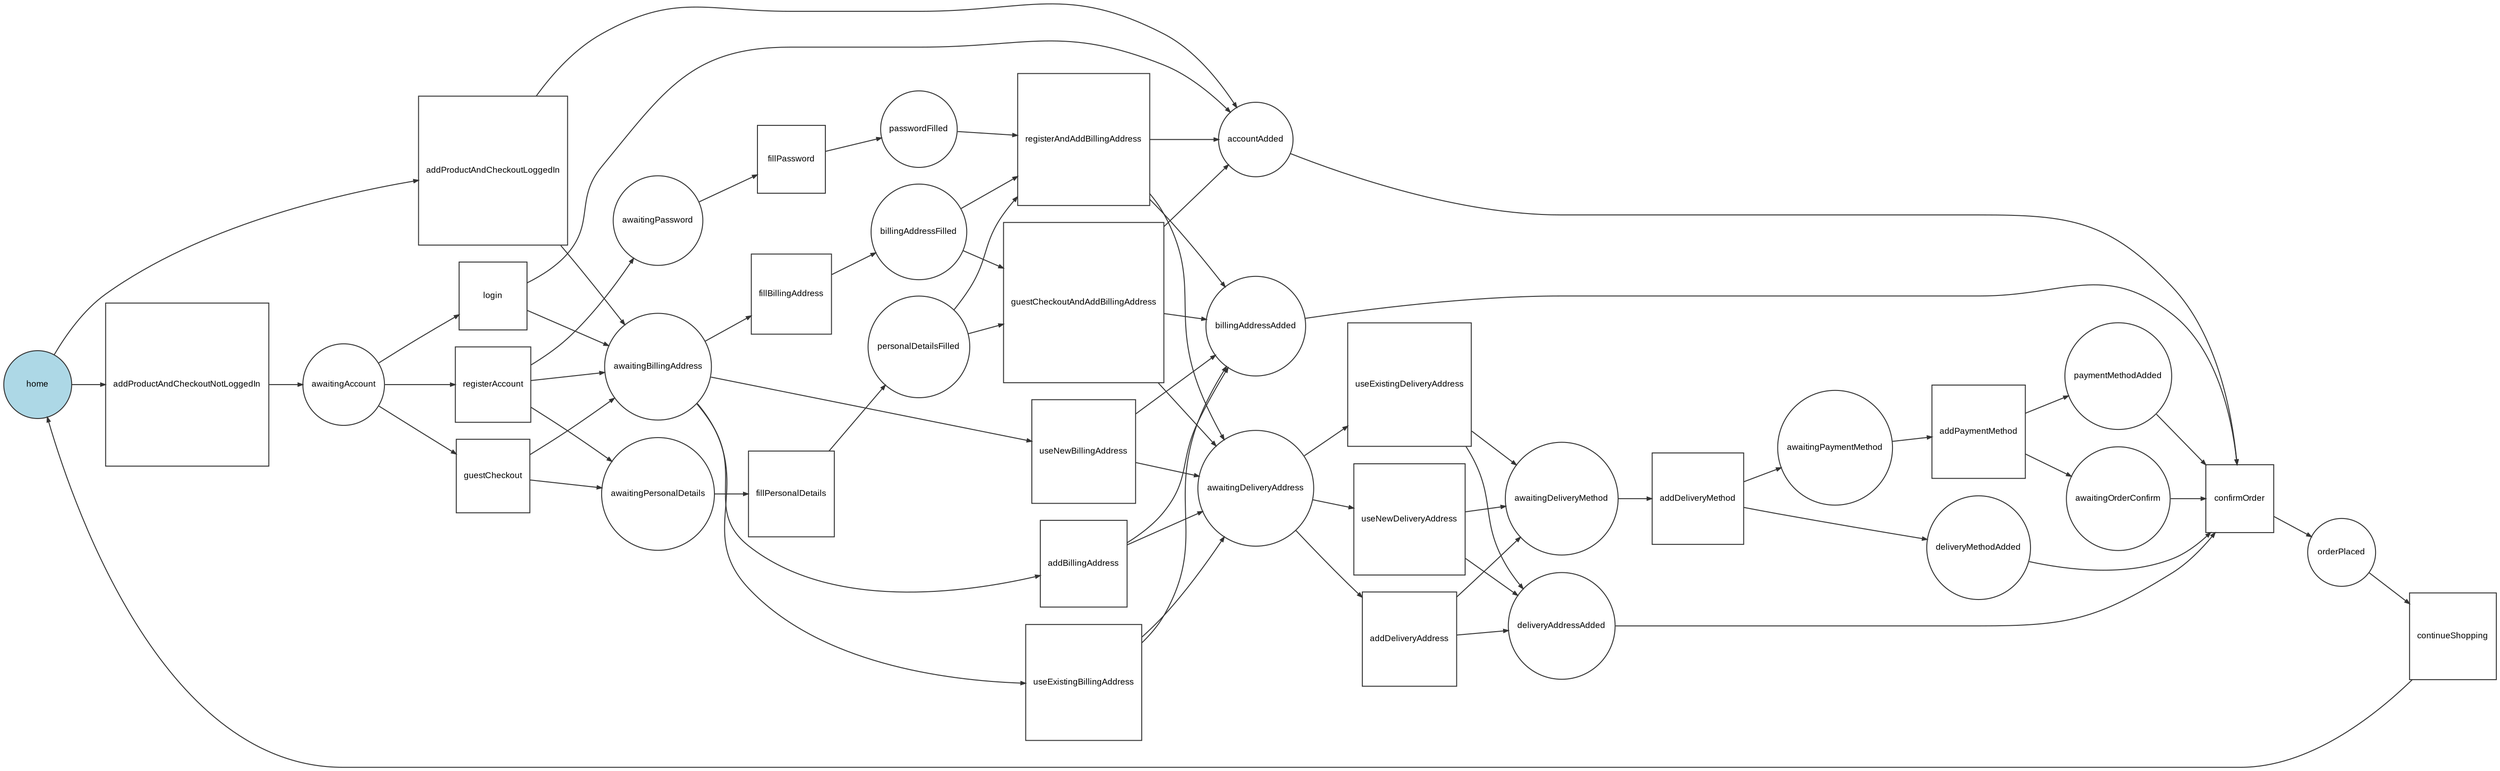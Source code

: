 digraph workflow {
  ratio="compress" rankdir="LR" label=""
  node [fontsize="9" fontname="Arial" color="#333333" fillcolor="lightblue" fixedsize="false" width="1"];
  edge [fontsize="9" fontname="Arial" color="#333333" arrowhead="normal" arrowsize="0.5"];

  place_e83249bd3ba79932e16fb1fb5100dafade9954c2 [label="home", shape=circle, style="filled"];
  place_be8df8efa2cb6b2300fe2f82d8d9b19d4d9f3006 [label="awaitingPersonalDetails", shape=circle];
  place_636a9cc7645cbe8e1dacce71000bb0db745a39e1 [label="awaitingPassword", shape=circle];
  place_b5da8f0027407937d7b9d6199a5d40d174c2661a [label="personalDetailsFilled", shape=circle];
  place_133afdf482fd18037e3a0e10ed8a6ab4f9161d40 [label="passwordFilled", shape=circle];
  place_bbcddce3edfbf6793be4e1761595ad9dd36cf0fb [label="billingAddressFilled", shape=circle];
  place_8df9aa6c1a8fbc2bf1fff5c5d67d147e334f94cf [label="awaitingAccount", shape=circle];
  place_e8718de4f73418b4e1c7ad5c42bec684a4a9caa9 [label="awaitingBillingAddress", shape=circle];
  place_95c4228878ef8ed807e02b7e17abad8cfa27a63b [label="awaitingDeliveryAddress", shape=circle];
  place_db2a0e8a240c19feca6bf300b83c712f43d74c07 [label="awaitingDeliveryMethod", shape=circle];
  place_866591cec37483a4a6ab3489cb867167720a8a29 [label="awaitingPaymentMethod", shape=circle];
  place_4e213a3d74384d58db66bd928b2ccd8538875562 [label="awaitingOrderConfirm", shape=circle];
  place_a2b5ee046fd493f24a42236ed96bf6391e7dd3bb [label="accountAdded", shape=circle];
  place_4b91121f15dd396c0ae165be0700915d1c031185 [label="billingAddressAdded", shape=circle];
  place_d28a622a32ba5df0dab0c01e924c0b2dc9456cd8 [label="deliveryAddressAdded", shape=circle];
  place_28aae0f120be48f4f0ba56d7a75699965ccaa214 [label="deliveryMethodAdded", shape=circle];
  place_098279e686d64d36fd9ddfd5d8eed3773751c874 [label="paymentMethodAdded", shape=circle];
  place_cbeec9c5b8f73f7335a9b9606865084b73d6db44 [label="orderPlaced", shape=circle];
  transition_2ac776141d84009da79b006b4dec8054691a5c5f [label="addProductAndCheckoutNotLoggedIn", shape=box, shape="box", regular="1"];
  transition_578a40e5a7bc3a0474371867ac2173acd5bf516c [label="addProductAndCheckoutLoggedIn", shape=box, shape="box", regular="1"];
  transition_2736fab291f04e69b62d490c3c09361f5b82461a [label="login", shape=box, shape="box", regular="1"];
  transition_1b8a31d24f7e7b4bb00f985657ef664c0fd484f7 [label="guestCheckout", shape=box, shape="box", regular="1"];
  transition_4a67e46d8a1b96a2f1ebfa90009ae18258516248 [label="registerAccount", shape=box, shape="box", regular="1"];
  transition_901c5f630db8b0e18779359c8d949e4395268689 [label="useExistingBillingAddress", shape=box, shape="box", regular="1"];
  transition_fe12c392e32e62dd39eccef4248a39e19252acdf [label="useNewBillingAddress", shape=box, shape="box", regular="1"];
  transition_6ca7bb9639941de4f3d43da60a79d965e688398c [label="fillPersonalDetails", shape=box, shape="box", regular="1"];
  transition_3564e2bbe48b061a3985d46ebf9bb36a0c94de0e [label="fillPassword", shape=box, shape="box", regular="1"];
  transition_88846e7311af81ea2b6eb30ced42e8e9a035674e [label="fillBillingAddress", shape=box, shape="box", regular="1"];
  transition_7545e2f010e1960eb9131ab34ff00f073860c179 [label="addBillingAddress", shape=box, shape="box", regular="1"];
  transition_b9afdfce139e25e36eeb6c8758d70a895bf0779a [label="registerAndAddBillingAddress", shape=box, shape="box", regular="1"];
  transition_410c1682a9f476d29d39068a6c532ff661a85b60 [label="guestCheckoutAndAddBillingAddress", shape=box, shape="box", regular="1"];
  transition_40f7b37f0743d75d1323955148aa023e7533d8af [label="useExistingDeliveryAddress", shape=box, shape="box", regular="1"];
  transition_40d8c3069664fee3e86bfcb2c57fcf2ef837a066 [label="useNewDeliveryAddress", shape=box, shape="box", regular="1"];
  transition_d0456ba3eec7c63caee5da332a123d063ab793f0 [label="addDeliveryAddress", shape=box, shape="box", regular="1"];
  transition_df57db0e976add4f8115fb49f751571ed8e60c9e [label="addDeliveryMethod", shape=box, shape="box", regular="1"];
  transition_752bfd756f267a2d9e4dbb70f2b8c487d606f886 [label="addPaymentMethod", shape=box, shape="box", regular="1"];
  transition_f158550b6472279811abb832e1fa84c33a264bd1 [label="confirmOrder", shape=box, shape="box", regular="1"];
  transition_f5f67f37bdb26da1aa426f3f570c10051eb8a1f6 [label="continueShopping", shape=box, shape="box", regular="1"];
  place_e83249bd3ba79932e16fb1fb5100dafade9954c2 -> transition_2ac776141d84009da79b006b4dec8054691a5c5f [style="solid"];
  transition_2ac776141d84009da79b006b4dec8054691a5c5f -> place_8df9aa6c1a8fbc2bf1fff5c5d67d147e334f94cf [style="solid"];
  place_e83249bd3ba79932e16fb1fb5100dafade9954c2 -> transition_578a40e5a7bc3a0474371867ac2173acd5bf516c [style="solid"];
  transition_578a40e5a7bc3a0474371867ac2173acd5bf516c -> place_a2b5ee046fd493f24a42236ed96bf6391e7dd3bb [style="solid"];
  transition_578a40e5a7bc3a0474371867ac2173acd5bf516c -> place_e8718de4f73418b4e1c7ad5c42bec684a4a9caa9 [style="solid"];
  place_8df9aa6c1a8fbc2bf1fff5c5d67d147e334f94cf -> transition_2736fab291f04e69b62d490c3c09361f5b82461a [style="solid"];
  transition_2736fab291f04e69b62d490c3c09361f5b82461a -> place_a2b5ee046fd493f24a42236ed96bf6391e7dd3bb [style="solid"];
  transition_2736fab291f04e69b62d490c3c09361f5b82461a -> place_e8718de4f73418b4e1c7ad5c42bec684a4a9caa9 [style="solid"];
  place_8df9aa6c1a8fbc2bf1fff5c5d67d147e334f94cf -> transition_1b8a31d24f7e7b4bb00f985657ef664c0fd484f7 [style="solid"];
  transition_1b8a31d24f7e7b4bb00f985657ef664c0fd484f7 -> place_be8df8efa2cb6b2300fe2f82d8d9b19d4d9f3006 [style="solid"];
  transition_1b8a31d24f7e7b4bb00f985657ef664c0fd484f7 -> place_e8718de4f73418b4e1c7ad5c42bec684a4a9caa9 [style="solid"];
  place_8df9aa6c1a8fbc2bf1fff5c5d67d147e334f94cf -> transition_4a67e46d8a1b96a2f1ebfa90009ae18258516248 [style="solid"];
  transition_4a67e46d8a1b96a2f1ebfa90009ae18258516248 -> place_be8df8efa2cb6b2300fe2f82d8d9b19d4d9f3006 [style="solid"];
  transition_4a67e46d8a1b96a2f1ebfa90009ae18258516248 -> place_636a9cc7645cbe8e1dacce71000bb0db745a39e1 [style="solid"];
  transition_4a67e46d8a1b96a2f1ebfa90009ae18258516248 -> place_e8718de4f73418b4e1c7ad5c42bec684a4a9caa9 [style="solid"];
  place_e8718de4f73418b4e1c7ad5c42bec684a4a9caa9 -> transition_901c5f630db8b0e18779359c8d949e4395268689 [style="solid"];
  transition_901c5f630db8b0e18779359c8d949e4395268689 -> place_4b91121f15dd396c0ae165be0700915d1c031185 [style="solid"];
  transition_901c5f630db8b0e18779359c8d949e4395268689 -> place_95c4228878ef8ed807e02b7e17abad8cfa27a63b [style="solid"];
  place_e8718de4f73418b4e1c7ad5c42bec684a4a9caa9 -> transition_fe12c392e32e62dd39eccef4248a39e19252acdf [style="solid"];
  transition_fe12c392e32e62dd39eccef4248a39e19252acdf -> place_4b91121f15dd396c0ae165be0700915d1c031185 [style="solid"];
  transition_fe12c392e32e62dd39eccef4248a39e19252acdf -> place_95c4228878ef8ed807e02b7e17abad8cfa27a63b [style="solid"];
  place_be8df8efa2cb6b2300fe2f82d8d9b19d4d9f3006 -> transition_6ca7bb9639941de4f3d43da60a79d965e688398c [style="solid"];
  transition_6ca7bb9639941de4f3d43da60a79d965e688398c -> place_b5da8f0027407937d7b9d6199a5d40d174c2661a [style="solid"];
  place_636a9cc7645cbe8e1dacce71000bb0db745a39e1 -> transition_3564e2bbe48b061a3985d46ebf9bb36a0c94de0e [style="solid"];
  transition_3564e2bbe48b061a3985d46ebf9bb36a0c94de0e -> place_133afdf482fd18037e3a0e10ed8a6ab4f9161d40 [style="solid"];
  place_e8718de4f73418b4e1c7ad5c42bec684a4a9caa9 -> transition_88846e7311af81ea2b6eb30ced42e8e9a035674e [style="solid"];
  transition_88846e7311af81ea2b6eb30ced42e8e9a035674e -> place_bbcddce3edfbf6793be4e1761595ad9dd36cf0fb [style="solid"];
  place_e8718de4f73418b4e1c7ad5c42bec684a4a9caa9 -> transition_7545e2f010e1960eb9131ab34ff00f073860c179 [style="solid"];
  transition_7545e2f010e1960eb9131ab34ff00f073860c179 -> place_4b91121f15dd396c0ae165be0700915d1c031185 [style="solid"];
  transition_7545e2f010e1960eb9131ab34ff00f073860c179 -> place_95c4228878ef8ed807e02b7e17abad8cfa27a63b [style="solid"];
  place_b5da8f0027407937d7b9d6199a5d40d174c2661a -> transition_b9afdfce139e25e36eeb6c8758d70a895bf0779a [style="solid"];
  place_133afdf482fd18037e3a0e10ed8a6ab4f9161d40 -> transition_b9afdfce139e25e36eeb6c8758d70a895bf0779a [style="solid"];
  place_bbcddce3edfbf6793be4e1761595ad9dd36cf0fb -> transition_b9afdfce139e25e36eeb6c8758d70a895bf0779a [style="solid"];
  transition_b9afdfce139e25e36eeb6c8758d70a895bf0779a -> place_a2b5ee046fd493f24a42236ed96bf6391e7dd3bb [style="solid"];
  transition_b9afdfce139e25e36eeb6c8758d70a895bf0779a -> place_4b91121f15dd396c0ae165be0700915d1c031185 [style="solid"];
  transition_b9afdfce139e25e36eeb6c8758d70a895bf0779a -> place_95c4228878ef8ed807e02b7e17abad8cfa27a63b [style="solid"];
  place_b5da8f0027407937d7b9d6199a5d40d174c2661a -> transition_410c1682a9f476d29d39068a6c532ff661a85b60 [style="solid"];
  place_bbcddce3edfbf6793be4e1761595ad9dd36cf0fb -> transition_410c1682a9f476d29d39068a6c532ff661a85b60 [style="solid"];
  transition_410c1682a9f476d29d39068a6c532ff661a85b60 -> place_a2b5ee046fd493f24a42236ed96bf6391e7dd3bb [style="solid"];
  transition_410c1682a9f476d29d39068a6c532ff661a85b60 -> place_4b91121f15dd396c0ae165be0700915d1c031185 [style="solid"];
  transition_410c1682a9f476d29d39068a6c532ff661a85b60 -> place_95c4228878ef8ed807e02b7e17abad8cfa27a63b [style="solid"];
  place_95c4228878ef8ed807e02b7e17abad8cfa27a63b -> transition_40f7b37f0743d75d1323955148aa023e7533d8af [style="solid"];
  transition_40f7b37f0743d75d1323955148aa023e7533d8af -> place_d28a622a32ba5df0dab0c01e924c0b2dc9456cd8 [style="solid"];
  transition_40f7b37f0743d75d1323955148aa023e7533d8af -> place_db2a0e8a240c19feca6bf300b83c712f43d74c07 [style="solid"];
  place_95c4228878ef8ed807e02b7e17abad8cfa27a63b -> transition_40d8c3069664fee3e86bfcb2c57fcf2ef837a066 [style="solid"];
  transition_40d8c3069664fee3e86bfcb2c57fcf2ef837a066 -> place_d28a622a32ba5df0dab0c01e924c0b2dc9456cd8 [style="solid"];
  transition_40d8c3069664fee3e86bfcb2c57fcf2ef837a066 -> place_db2a0e8a240c19feca6bf300b83c712f43d74c07 [style="solid"];
  place_95c4228878ef8ed807e02b7e17abad8cfa27a63b -> transition_d0456ba3eec7c63caee5da332a123d063ab793f0 [style="solid"];
  transition_d0456ba3eec7c63caee5da332a123d063ab793f0 -> place_d28a622a32ba5df0dab0c01e924c0b2dc9456cd8 [style="solid"];
  transition_d0456ba3eec7c63caee5da332a123d063ab793f0 -> place_db2a0e8a240c19feca6bf300b83c712f43d74c07 [style="solid"];
  place_db2a0e8a240c19feca6bf300b83c712f43d74c07 -> transition_df57db0e976add4f8115fb49f751571ed8e60c9e [style="solid"];
  transition_df57db0e976add4f8115fb49f751571ed8e60c9e -> place_28aae0f120be48f4f0ba56d7a75699965ccaa214 [style="solid"];
  transition_df57db0e976add4f8115fb49f751571ed8e60c9e -> place_866591cec37483a4a6ab3489cb867167720a8a29 [style="solid"];
  place_866591cec37483a4a6ab3489cb867167720a8a29 -> transition_752bfd756f267a2d9e4dbb70f2b8c487d606f886 [style="solid"];
  transition_752bfd756f267a2d9e4dbb70f2b8c487d606f886 -> place_098279e686d64d36fd9ddfd5d8eed3773751c874 [style="solid"];
  transition_752bfd756f267a2d9e4dbb70f2b8c487d606f886 -> place_4e213a3d74384d58db66bd928b2ccd8538875562 [style="solid"];
  place_a2b5ee046fd493f24a42236ed96bf6391e7dd3bb -> transition_f158550b6472279811abb832e1fa84c33a264bd1 [style="solid"];
  place_4b91121f15dd396c0ae165be0700915d1c031185 -> transition_f158550b6472279811abb832e1fa84c33a264bd1 [style="solid"];
  place_d28a622a32ba5df0dab0c01e924c0b2dc9456cd8 -> transition_f158550b6472279811abb832e1fa84c33a264bd1 [style="solid"];
  place_28aae0f120be48f4f0ba56d7a75699965ccaa214 -> transition_f158550b6472279811abb832e1fa84c33a264bd1 [style="solid"];
  place_098279e686d64d36fd9ddfd5d8eed3773751c874 -> transition_f158550b6472279811abb832e1fa84c33a264bd1 [style="solid"];
  place_4e213a3d74384d58db66bd928b2ccd8538875562 -> transition_f158550b6472279811abb832e1fa84c33a264bd1 [style="solid"];
  transition_f158550b6472279811abb832e1fa84c33a264bd1 -> place_cbeec9c5b8f73f7335a9b9606865084b73d6db44 [style="solid"];
  place_cbeec9c5b8f73f7335a9b9606865084b73d6db44 -> transition_f5f67f37bdb26da1aa426f3f570c10051eb8a1f6 [style="solid"];
  transition_f5f67f37bdb26da1aa426f3f570c10051eb8a1f6 -> place_e83249bd3ba79932e16fb1fb5100dafade9954c2 [style="solid"];
}

